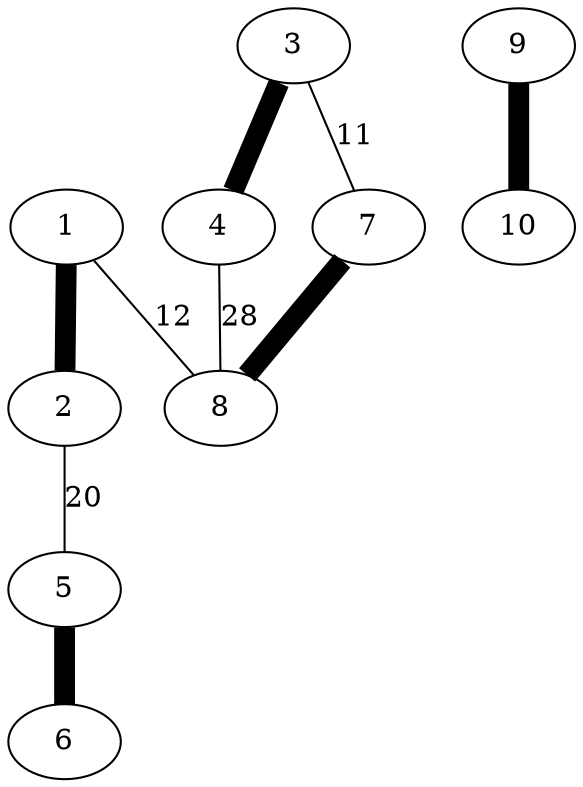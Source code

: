 Graph g{ 
1--2 [penwidth=10];
1;
1--8 [label="12"] ;
2;
2--5 [label="20"] ;
3--4 [penwidth=10];
3;
3--7 [label="11"] ;
4;
4--8 [label="28"] ;
5--6 [penwidth=10];
5;
6;
7--8 [penwidth=10];
7;
8;
9--10 [penwidth=10];
9;
10;
} 
